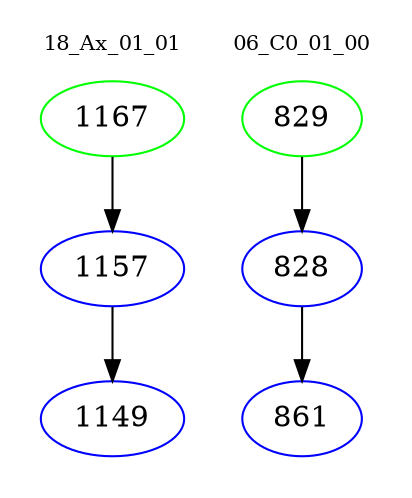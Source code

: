 digraph{
subgraph cluster_0 {
color = white
label = "18_Ax_01_01";
fontsize=10;
T0_1167 [label="1167", color="green"]
T0_1167 -> T0_1157 [color="black"]
T0_1157 [label="1157", color="blue"]
T0_1157 -> T0_1149 [color="black"]
T0_1149 [label="1149", color="blue"]
}
subgraph cluster_1 {
color = white
label = "06_C0_01_00";
fontsize=10;
T1_829 [label="829", color="green"]
T1_829 -> T1_828 [color="black"]
T1_828 [label="828", color="blue"]
T1_828 -> T1_861 [color="black"]
T1_861 [label="861", color="blue"]
}
}
